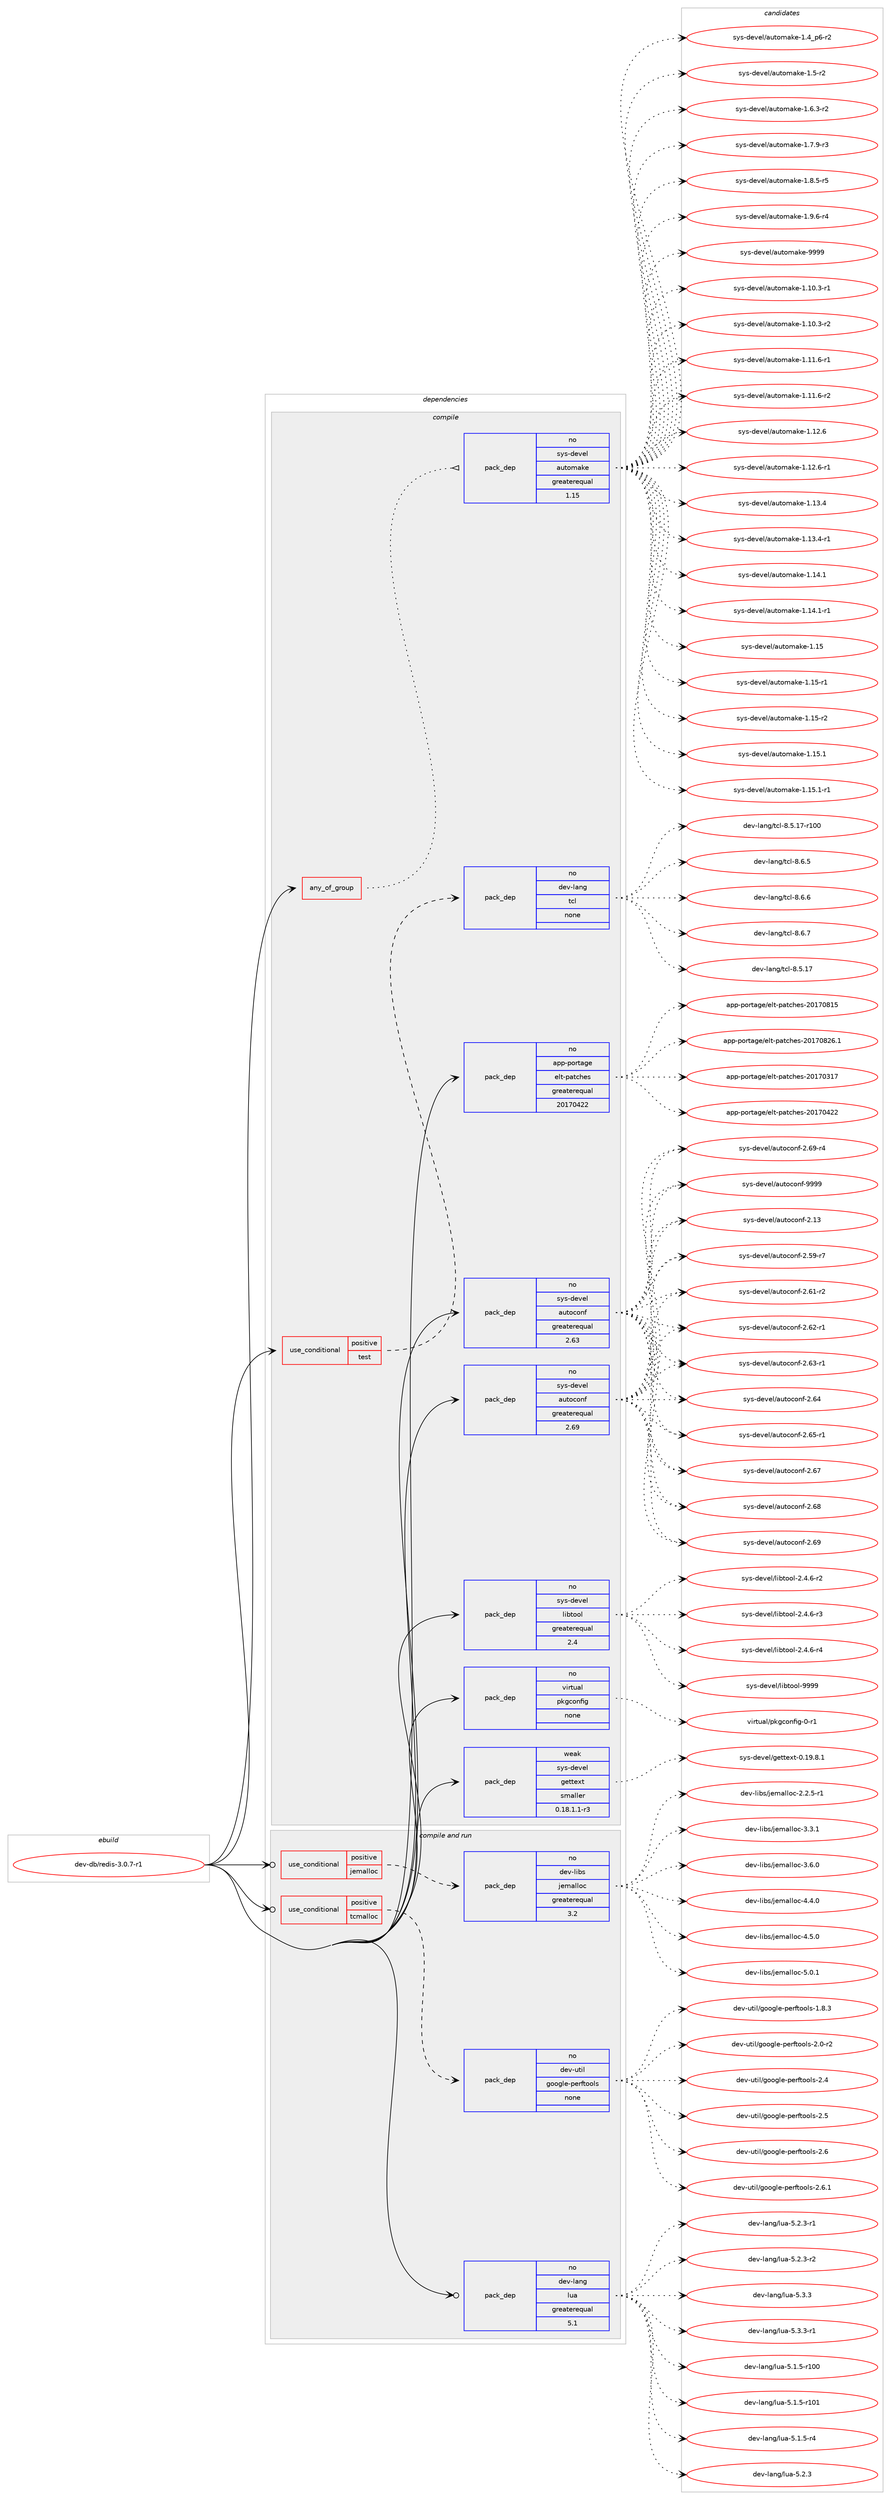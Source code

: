 digraph prolog {

# *************
# Graph options
# *************

newrank=true;
concentrate=true;
compound=true;
graph [rankdir=LR,fontname=Helvetica,fontsize=10,ranksep=1.5];#, ranksep=2.5, nodesep=0.2];
edge  [arrowhead=vee];
node  [fontname=Helvetica,fontsize=10];

# **********
# The ebuild
# **********

subgraph cluster_leftcol {
color=gray;
rank=same;
label=<<i>ebuild</i>>;
id [label="dev-db/redis-3.0.7-r1", color=red, width=4, href="../dev-db/redis-3.0.7-r1.svg"];
}

# ****************
# The dependencies
# ****************

subgraph cluster_midcol {
color=gray;
label=<<i>dependencies</i>>;
subgraph cluster_compile {
fillcolor="#eeeeee";
style=filled;
label=<<i>compile</i>>;
subgraph any1517 {
dependency70714 [label=<<TABLE BORDER="0" CELLBORDER="1" CELLSPACING="0" CELLPADDING="4"><TR><TD CELLPADDING="10">any_of_group</TD></TR></TABLE>>, shape=none, color=red];subgraph pack51846 {
dependency70715 [label=<<TABLE BORDER="0" CELLBORDER="1" CELLSPACING="0" CELLPADDING="4" WIDTH="220"><TR><TD ROWSPAN="6" CELLPADDING="30">pack_dep</TD></TR><TR><TD WIDTH="110">no</TD></TR><TR><TD>sys-devel</TD></TR><TR><TD>automake</TD></TR><TR><TD>greaterequal</TD></TR><TR><TD>1.15</TD></TR></TABLE>>, shape=none, color=blue];
}
dependency70714:e -> dependency70715:w [weight=20,style="dotted",arrowhead="oinv"];
}
id:e -> dependency70714:w [weight=20,style="solid",arrowhead="vee"];
subgraph cond17321 {
dependency70716 [label=<<TABLE BORDER="0" CELLBORDER="1" CELLSPACING="0" CELLPADDING="4"><TR><TD ROWSPAN="3" CELLPADDING="10">use_conditional</TD></TR><TR><TD>positive</TD></TR><TR><TD>test</TD></TR></TABLE>>, shape=none, color=red];
subgraph pack51847 {
dependency70717 [label=<<TABLE BORDER="0" CELLBORDER="1" CELLSPACING="0" CELLPADDING="4" WIDTH="220"><TR><TD ROWSPAN="6" CELLPADDING="30">pack_dep</TD></TR><TR><TD WIDTH="110">no</TD></TR><TR><TD>dev-lang</TD></TR><TR><TD>tcl</TD></TR><TR><TD>none</TD></TR><TR><TD></TD></TR></TABLE>>, shape=none, color=blue];
}
dependency70716:e -> dependency70717:w [weight=20,style="dashed",arrowhead="vee"];
}
id:e -> dependency70716:w [weight=20,style="solid",arrowhead="vee"];
subgraph pack51848 {
dependency70718 [label=<<TABLE BORDER="0" CELLBORDER="1" CELLSPACING="0" CELLPADDING="4" WIDTH="220"><TR><TD ROWSPAN="6" CELLPADDING="30">pack_dep</TD></TR><TR><TD WIDTH="110">no</TD></TR><TR><TD>app-portage</TD></TR><TR><TD>elt-patches</TD></TR><TR><TD>greaterequal</TD></TR><TR><TD>20170422</TD></TR></TABLE>>, shape=none, color=blue];
}
id:e -> dependency70718:w [weight=20,style="solid",arrowhead="vee"];
subgraph pack51849 {
dependency70719 [label=<<TABLE BORDER="0" CELLBORDER="1" CELLSPACING="0" CELLPADDING="4" WIDTH="220"><TR><TD ROWSPAN="6" CELLPADDING="30">pack_dep</TD></TR><TR><TD WIDTH="110">no</TD></TR><TR><TD>sys-devel</TD></TR><TR><TD>autoconf</TD></TR><TR><TD>greaterequal</TD></TR><TR><TD>2.63</TD></TR></TABLE>>, shape=none, color=blue];
}
id:e -> dependency70719:w [weight=20,style="solid",arrowhead="vee"];
subgraph pack51850 {
dependency70720 [label=<<TABLE BORDER="0" CELLBORDER="1" CELLSPACING="0" CELLPADDING="4" WIDTH="220"><TR><TD ROWSPAN="6" CELLPADDING="30">pack_dep</TD></TR><TR><TD WIDTH="110">no</TD></TR><TR><TD>sys-devel</TD></TR><TR><TD>autoconf</TD></TR><TR><TD>greaterequal</TD></TR><TR><TD>2.69</TD></TR></TABLE>>, shape=none, color=blue];
}
id:e -> dependency70720:w [weight=20,style="solid",arrowhead="vee"];
subgraph pack51851 {
dependency70721 [label=<<TABLE BORDER="0" CELLBORDER="1" CELLSPACING="0" CELLPADDING="4" WIDTH="220"><TR><TD ROWSPAN="6" CELLPADDING="30">pack_dep</TD></TR><TR><TD WIDTH="110">no</TD></TR><TR><TD>sys-devel</TD></TR><TR><TD>libtool</TD></TR><TR><TD>greaterequal</TD></TR><TR><TD>2.4</TD></TR></TABLE>>, shape=none, color=blue];
}
id:e -> dependency70721:w [weight=20,style="solid",arrowhead="vee"];
subgraph pack51852 {
dependency70722 [label=<<TABLE BORDER="0" CELLBORDER="1" CELLSPACING="0" CELLPADDING="4" WIDTH="220"><TR><TD ROWSPAN="6" CELLPADDING="30">pack_dep</TD></TR><TR><TD WIDTH="110">no</TD></TR><TR><TD>virtual</TD></TR><TR><TD>pkgconfig</TD></TR><TR><TD>none</TD></TR><TR><TD></TD></TR></TABLE>>, shape=none, color=blue];
}
id:e -> dependency70722:w [weight=20,style="solid",arrowhead="vee"];
subgraph pack51853 {
dependency70723 [label=<<TABLE BORDER="0" CELLBORDER="1" CELLSPACING="0" CELLPADDING="4" WIDTH="220"><TR><TD ROWSPAN="6" CELLPADDING="30">pack_dep</TD></TR><TR><TD WIDTH="110">weak</TD></TR><TR><TD>sys-devel</TD></TR><TR><TD>gettext</TD></TR><TR><TD>smaller</TD></TR><TR><TD>0.18.1.1-r3</TD></TR></TABLE>>, shape=none, color=blue];
}
id:e -> dependency70723:w [weight=20,style="solid",arrowhead="vee"];
}
subgraph cluster_compileandrun {
fillcolor="#eeeeee";
style=filled;
label=<<i>compile and run</i>>;
subgraph cond17322 {
dependency70724 [label=<<TABLE BORDER="0" CELLBORDER="1" CELLSPACING="0" CELLPADDING="4"><TR><TD ROWSPAN="3" CELLPADDING="10">use_conditional</TD></TR><TR><TD>positive</TD></TR><TR><TD>jemalloc</TD></TR></TABLE>>, shape=none, color=red];
subgraph pack51854 {
dependency70725 [label=<<TABLE BORDER="0" CELLBORDER="1" CELLSPACING="0" CELLPADDING="4" WIDTH="220"><TR><TD ROWSPAN="6" CELLPADDING="30">pack_dep</TD></TR><TR><TD WIDTH="110">no</TD></TR><TR><TD>dev-libs</TD></TR><TR><TD>jemalloc</TD></TR><TR><TD>greaterequal</TD></TR><TR><TD>3.2</TD></TR></TABLE>>, shape=none, color=blue];
}
dependency70724:e -> dependency70725:w [weight=20,style="dashed",arrowhead="vee"];
}
id:e -> dependency70724:w [weight=20,style="solid",arrowhead="odotvee"];
subgraph cond17323 {
dependency70726 [label=<<TABLE BORDER="0" CELLBORDER="1" CELLSPACING="0" CELLPADDING="4"><TR><TD ROWSPAN="3" CELLPADDING="10">use_conditional</TD></TR><TR><TD>positive</TD></TR><TR><TD>tcmalloc</TD></TR></TABLE>>, shape=none, color=red];
subgraph pack51855 {
dependency70727 [label=<<TABLE BORDER="0" CELLBORDER="1" CELLSPACING="0" CELLPADDING="4" WIDTH="220"><TR><TD ROWSPAN="6" CELLPADDING="30">pack_dep</TD></TR><TR><TD WIDTH="110">no</TD></TR><TR><TD>dev-util</TD></TR><TR><TD>google-perftools</TD></TR><TR><TD>none</TD></TR><TR><TD></TD></TR></TABLE>>, shape=none, color=blue];
}
dependency70726:e -> dependency70727:w [weight=20,style="dashed",arrowhead="vee"];
}
id:e -> dependency70726:w [weight=20,style="solid",arrowhead="odotvee"];
subgraph pack51856 {
dependency70728 [label=<<TABLE BORDER="0" CELLBORDER="1" CELLSPACING="0" CELLPADDING="4" WIDTH="220"><TR><TD ROWSPAN="6" CELLPADDING="30">pack_dep</TD></TR><TR><TD WIDTH="110">no</TD></TR><TR><TD>dev-lang</TD></TR><TR><TD>lua</TD></TR><TR><TD>greaterequal</TD></TR><TR><TD>5.1</TD></TR></TABLE>>, shape=none, color=blue];
}
id:e -> dependency70728:w [weight=20,style="solid",arrowhead="odotvee"];
}
subgraph cluster_run {
fillcolor="#eeeeee";
style=filled;
label=<<i>run</i>>;
}
}

# **************
# The candidates
# **************

subgraph cluster_choices {
rank=same;
color=gray;
label=<<i>candidates</i>>;

subgraph choice51846 {
color=black;
nodesep=1;
choice11512111545100101118101108479711711611110997107101454946494846514511449 [label="sys-devel/automake-1.10.3-r1", color=red, width=4,href="../sys-devel/automake-1.10.3-r1.svg"];
choice11512111545100101118101108479711711611110997107101454946494846514511450 [label="sys-devel/automake-1.10.3-r2", color=red, width=4,href="../sys-devel/automake-1.10.3-r2.svg"];
choice11512111545100101118101108479711711611110997107101454946494946544511449 [label="sys-devel/automake-1.11.6-r1", color=red, width=4,href="../sys-devel/automake-1.11.6-r1.svg"];
choice11512111545100101118101108479711711611110997107101454946494946544511450 [label="sys-devel/automake-1.11.6-r2", color=red, width=4,href="../sys-devel/automake-1.11.6-r2.svg"];
choice1151211154510010111810110847971171161111099710710145494649504654 [label="sys-devel/automake-1.12.6", color=red, width=4,href="../sys-devel/automake-1.12.6.svg"];
choice11512111545100101118101108479711711611110997107101454946495046544511449 [label="sys-devel/automake-1.12.6-r1", color=red, width=4,href="../sys-devel/automake-1.12.6-r1.svg"];
choice1151211154510010111810110847971171161111099710710145494649514652 [label="sys-devel/automake-1.13.4", color=red, width=4,href="../sys-devel/automake-1.13.4.svg"];
choice11512111545100101118101108479711711611110997107101454946495146524511449 [label="sys-devel/automake-1.13.4-r1", color=red, width=4,href="../sys-devel/automake-1.13.4-r1.svg"];
choice1151211154510010111810110847971171161111099710710145494649524649 [label="sys-devel/automake-1.14.1", color=red, width=4,href="../sys-devel/automake-1.14.1.svg"];
choice11512111545100101118101108479711711611110997107101454946495246494511449 [label="sys-devel/automake-1.14.1-r1", color=red, width=4,href="../sys-devel/automake-1.14.1-r1.svg"];
choice115121115451001011181011084797117116111109971071014549464953 [label="sys-devel/automake-1.15", color=red, width=4,href="../sys-devel/automake-1.15.svg"];
choice1151211154510010111810110847971171161111099710710145494649534511449 [label="sys-devel/automake-1.15-r1", color=red, width=4,href="../sys-devel/automake-1.15-r1.svg"];
choice1151211154510010111810110847971171161111099710710145494649534511450 [label="sys-devel/automake-1.15-r2", color=red, width=4,href="../sys-devel/automake-1.15-r2.svg"];
choice1151211154510010111810110847971171161111099710710145494649534649 [label="sys-devel/automake-1.15.1", color=red, width=4,href="../sys-devel/automake-1.15.1.svg"];
choice11512111545100101118101108479711711611110997107101454946495346494511449 [label="sys-devel/automake-1.15.1-r1", color=red, width=4,href="../sys-devel/automake-1.15.1-r1.svg"];
choice115121115451001011181011084797117116111109971071014549465295112544511450 [label="sys-devel/automake-1.4_p6-r2", color=red, width=4,href="../sys-devel/automake-1.4_p6-r2.svg"];
choice11512111545100101118101108479711711611110997107101454946534511450 [label="sys-devel/automake-1.5-r2", color=red, width=4,href="../sys-devel/automake-1.5-r2.svg"];
choice115121115451001011181011084797117116111109971071014549465446514511450 [label="sys-devel/automake-1.6.3-r2", color=red, width=4,href="../sys-devel/automake-1.6.3-r2.svg"];
choice115121115451001011181011084797117116111109971071014549465546574511451 [label="sys-devel/automake-1.7.9-r3", color=red, width=4,href="../sys-devel/automake-1.7.9-r3.svg"];
choice115121115451001011181011084797117116111109971071014549465646534511453 [label="sys-devel/automake-1.8.5-r5", color=red, width=4,href="../sys-devel/automake-1.8.5-r5.svg"];
choice115121115451001011181011084797117116111109971071014549465746544511452 [label="sys-devel/automake-1.9.6-r4", color=red, width=4,href="../sys-devel/automake-1.9.6-r4.svg"];
choice115121115451001011181011084797117116111109971071014557575757 [label="sys-devel/automake-9999", color=red, width=4,href="../sys-devel/automake-9999.svg"];
dependency70715:e -> choice11512111545100101118101108479711711611110997107101454946494846514511449:w [style=dotted,weight="100"];
dependency70715:e -> choice11512111545100101118101108479711711611110997107101454946494846514511450:w [style=dotted,weight="100"];
dependency70715:e -> choice11512111545100101118101108479711711611110997107101454946494946544511449:w [style=dotted,weight="100"];
dependency70715:e -> choice11512111545100101118101108479711711611110997107101454946494946544511450:w [style=dotted,weight="100"];
dependency70715:e -> choice1151211154510010111810110847971171161111099710710145494649504654:w [style=dotted,weight="100"];
dependency70715:e -> choice11512111545100101118101108479711711611110997107101454946495046544511449:w [style=dotted,weight="100"];
dependency70715:e -> choice1151211154510010111810110847971171161111099710710145494649514652:w [style=dotted,weight="100"];
dependency70715:e -> choice11512111545100101118101108479711711611110997107101454946495146524511449:w [style=dotted,weight="100"];
dependency70715:e -> choice1151211154510010111810110847971171161111099710710145494649524649:w [style=dotted,weight="100"];
dependency70715:e -> choice11512111545100101118101108479711711611110997107101454946495246494511449:w [style=dotted,weight="100"];
dependency70715:e -> choice115121115451001011181011084797117116111109971071014549464953:w [style=dotted,weight="100"];
dependency70715:e -> choice1151211154510010111810110847971171161111099710710145494649534511449:w [style=dotted,weight="100"];
dependency70715:e -> choice1151211154510010111810110847971171161111099710710145494649534511450:w [style=dotted,weight="100"];
dependency70715:e -> choice1151211154510010111810110847971171161111099710710145494649534649:w [style=dotted,weight="100"];
dependency70715:e -> choice11512111545100101118101108479711711611110997107101454946495346494511449:w [style=dotted,weight="100"];
dependency70715:e -> choice115121115451001011181011084797117116111109971071014549465295112544511450:w [style=dotted,weight="100"];
dependency70715:e -> choice11512111545100101118101108479711711611110997107101454946534511450:w [style=dotted,weight="100"];
dependency70715:e -> choice115121115451001011181011084797117116111109971071014549465446514511450:w [style=dotted,weight="100"];
dependency70715:e -> choice115121115451001011181011084797117116111109971071014549465546574511451:w [style=dotted,weight="100"];
dependency70715:e -> choice115121115451001011181011084797117116111109971071014549465646534511453:w [style=dotted,weight="100"];
dependency70715:e -> choice115121115451001011181011084797117116111109971071014549465746544511452:w [style=dotted,weight="100"];
dependency70715:e -> choice115121115451001011181011084797117116111109971071014557575757:w [style=dotted,weight="100"];
}
subgraph choice51847 {
color=black;
nodesep=1;
choice1001011184510897110103471169910845564653464955 [label="dev-lang/tcl-8.5.17", color=red, width=4,href="../dev-lang/tcl-8.5.17.svg"];
choice100101118451089711010347116991084556465346495545114494848 [label="dev-lang/tcl-8.5.17-r100", color=red, width=4,href="../dev-lang/tcl-8.5.17-r100.svg"];
choice10010111845108971101034711699108455646544653 [label="dev-lang/tcl-8.6.5", color=red, width=4,href="../dev-lang/tcl-8.6.5.svg"];
choice10010111845108971101034711699108455646544654 [label="dev-lang/tcl-8.6.6", color=red, width=4,href="../dev-lang/tcl-8.6.6.svg"];
choice10010111845108971101034711699108455646544655 [label="dev-lang/tcl-8.6.7", color=red, width=4,href="../dev-lang/tcl-8.6.7.svg"];
dependency70717:e -> choice1001011184510897110103471169910845564653464955:w [style=dotted,weight="100"];
dependency70717:e -> choice100101118451089711010347116991084556465346495545114494848:w [style=dotted,weight="100"];
dependency70717:e -> choice10010111845108971101034711699108455646544653:w [style=dotted,weight="100"];
dependency70717:e -> choice10010111845108971101034711699108455646544654:w [style=dotted,weight="100"];
dependency70717:e -> choice10010111845108971101034711699108455646544655:w [style=dotted,weight="100"];
}
subgraph choice51848 {
color=black;
nodesep=1;
choice97112112451121111141169710310147101108116451129711699104101115455048495548514955 [label="app-portage/elt-patches-20170317", color=red, width=4,href="../app-portage/elt-patches-20170317.svg"];
choice97112112451121111141169710310147101108116451129711699104101115455048495548525050 [label="app-portage/elt-patches-20170422", color=red, width=4,href="../app-portage/elt-patches-20170422.svg"];
choice97112112451121111141169710310147101108116451129711699104101115455048495548564953 [label="app-portage/elt-patches-20170815", color=red, width=4,href="../app-portage/elt-patches-20170815.svg"];
choice971121124511211111411697103101471011081164511297116991041011154550484955485650544649 [label="app-portage/elt-patches-20170826.1", color=red, width=4,href="../app-portage/elt-patches-20170826.1.svg"];
dependency70718:e -> choice97112112451121111141169710310147101108116451129711699104101115455048495548514955:w [style=dotted,weight="100"];
dependency70718:e -> choice97112112451121111141169710310147101108116451129711699104101115455048495548525050:w [style=dotted,weight="100"];
dependency70718:e -> choice97112112451121111141169710310147101108116451129711699104101115455048495548564953:w [style=dotted,weight="100"];
dependency70718:e -> choice971121124511211111411697103101471011081164511297116991041011154550484955485650544649:w [style=dotted,weight="100"];
}
subgraph choice51849 {
color=black;
nodesep=1;
choice115121115451001011181011084797117116111991111101024550464951 [label="sys-devel/autoconf-2.13", color=red, width=4,href="../sys-devel/autoconf-2.13.svg"];
choice1151211154510010111810110847971171161119911111010245504653574511455 [label="sys-devel/autoconf-2.59-r7", color=red, width=4,href="../sys-devel/autoconf-2.59-r7.svg"];
choice1151211154510010111810110847971171161119911111010245504654494511450 [label="sys-devel/autoconf-2.61-r2", color=red, width=4,href="../sys-devel/autoconf-2.61-r2.svg"];
choice1151211154510010111810110847971171161119911111010245504654504511449 [label="sys-devel/autoconf-2.62-r1", color=red, width=4,href="../sys-devel/autoconf-2.62-r1.svg"];
choice1151211154510010111810110847971171161119911111010245504654514511449 [label="sys-devel/autoconf-2.63-r1", color=red, width=4,href="../sys-devel/autoconf-2.63-r1.svg"];
choice115121115451001011181011084797117116111991111101024550465452 [label="sys-devel/autoconf-2.64", color=red, width=4,href="../sys-devel/autoconf-2.64.svg"];
choice1151211154510010111810110847971171161119911111010245504654534511449 [label="sys-devel/autoconf-2.65-r1", color=red, width=4,href="../sys-devel/autoconf-2.65-r1.svg"];
choice115121115451001011181011084797117116111991111101024550465455 [label="sys-devel/autoconf-2.67", color=red, width=4,href="../sys-devel/autoconf-2.67.svg"];
choice115121115451001011181011084797117116111991111101024550465456 [label="sys-devel/autoconf-2.68", color=red, width=4,href="../sys-devel/autoconf-2.68.svg"];
choice115121115451001011181011084797117116111991111101024550465457 [label="sys-devel/autoconf-2.69", color=red, width=4,href="../sys-devel/autoconf-2.69.svg"];
choice1151211154510010111810110847971171161119911111010245504654574511452 [label="sys-devel/autoconf-2.69-r4", color=red, width=4,href="../sys-devel/autoconf-2.69-r4.svg"];
choice115121115451001011181011084797117116111991111101024557575757 [label="sys-devel/autoconf-9999", color=red, width=4,href="../sys-devel/autoconf-9999.svg"];
dependency70719:e -> choice115121115451001011181011084797117116111991111101024550464951:w [style=dotted,weight="100"];
dependency70719:e -> choice1151211154510010111810110847971171161119911111010245504653574511455:w [style=dotted,weight="100"];
dependency70719:e -> choice1151211154510010111810110847971171161119911111010245504654494511450:w [style=dotted,weight="100"];
dependency70719:e -> choice1151211154510010111810110847971171161119911111010245504654504511449:w [style=dotted,weight="100"];
dependency70719:e -> choice1151211154510010111810110847971171161119911111010245504654514511449:w [style=dotted,weight="100"];
dependency70719:e -> choice115121115451001011181011084797117116111991111101024550465452:w [style=dotted,weight="100"];
dependency70719:e -> choice1151211154510010111810110847971171161119911111010245504654534511449:w [style=dotted,weight="100"];
dependency70719:e -> choice115121115451001011181011084797117116111991111101024550465455:w [style=dotted,weight="100"];
dependency70719:e -> choice115121115451001011181011084797117116111991111101024550465456:w [style=dotted,weight="100"];
dependency70719:e -> choice115121115451001011181011084797117116111991111101024550465457:w [style=dotted,weight="100"];
dependency70719:e -> choice1151211154510010111810110847971171161119911111010245504654574511452:w [style=dotted,weight="100"];
dependency70719:e -> choice115121115451001011181011084797117116111991111101024557575757:w [style=dotted,weight="100"];
}
subgraph choice51850 {
color=black;
nodesep=1;
choice115121115451001011181011084797117116111991111101024550464951 [label="sys-devel/autoconf-2.13", color=red, width=4,href="../sys-devel/autoconf-2.13.svg"];
choice1151211154510010111810110847971171161119911111010245504653574511455 [label="sys-devel/autoconf-2.59-r7", color=red, width=4,href="../sys-devel/autoconf-2.59-r7.svg"];
choice1151211154510010111810110847971171161119911111010245504654494511450 [label="sys-devel/autoconf-2.61-r2", color=red, width=4,href="../sys-devel/autoconf-2.61-r2.svg"];
choice1151211154510010111810110847971171161119911111010245504654504511449 [label="sys-devel/autoconf-2.62-r1", color=red, width=4,href="../sys-devel/autoconf-2.62-r1.svg"];
choice1151211154510010111810110847971171161119911111010245504654514511449 [label="sys-devel/autoconf-2.63-r1", color=red, width=4,href="../sys-devel/autoconf-2.63-r1.svg"];
choice115121115451001011181011084797117116111991111101024550465452 [label="sys-devel/autoconf-2.64", color=red, width=4,href="../sys-devel/autoconf-2.64.svg"];
choice1151211154510010111810110847971171161119911111010245504654534511449 [label="sys-devel/autoconf-2.65-r1", color=red, width=4,href="../sys-devel/autoconf-2.65-r1.svg"];
choice115121115451001011181011084797117116111991111101024550465455 [label="sys-devel/autoconf-2.67", color=red, width=4,href="../sys-devel/autoconf-2.67.svg"];
choice115121115451001011181011084797117116111991111101024550465456 [label="sys-devel/autoconf-2.68", color=red, width=4,href="../sys-devel/autoconf-2.68.svg"];
choice115121115451001011181011084797117116111991111101024550465457 [label="sys-devel/autoconf-2.69", color=red, width=4,href="../sys-devel/autoconf-2.69.svg"];
choice1151211154510010111810110847971171161119911111010245504654574511452 [label="sys-devel/autoconf-2.69-r4", color=red, width=4,href="../sys-devel/autoconf-2.69-r4.svg"];
choice115121115451001011181011084797117116111991111101024557575757 [label="sys-devel/autoconf-9999", color=red, width=4,href="../sys-devel/autoconf-9999.svg"];
dependency70720:e -> choice115121115451001011181011084797117116111991111101024550464951:w [style=dotted,weight="100"];
dependency70720:e -> choice1151211154510010111810110847971171161119911111010245504653574511455:w [style=dotted,weight="100"];
dependency70720:e -> choice1151211154510010111810110847971171161119911111010245504654494511450:w [style=dotted,weight="100"];
dependency70720:e -> choice1151211154510010111810110847971171161119911111010245504654504511449:w [style=dotted,weight="100"];
dependency70720:e -> choice1151211154510010111810110847971171161119911111010245504654514511449:w [style=dotted,weight="100"];
dependency70720:e -> choice115121115451001011181011084797117116111991111101024550465452:w [style=dotted,weight="100"];
dependency70720:e -> choice1151211154510010111810110847971171161119911111010245504654534511449:w [style=dotted,weight="100"];
dependency70720:e -> choice115121115451001011181011084797117116111991111101024550465455:w [style=dotted,weight="100"];
dependency70720:e -> choice115121115451001011181011084797117116111991111101024550465456:w [style=dotted,weight="100"];
dependency70720:e -> choice115121115451001011181011084797117116111991111101024550465457:w [style=dotted,weight="100"];
dependency70720:e -> choice1151211154510010111810110847971171161119911111010245504654574511452:w [style=dotted,weight="100"];
dependency70720:e -> choice115121115451001011181011084797117116111991111101024557575757:w [style=dotted,weight="100"];
}
subgraph choice51851 {
color=black;
nodesep=1;
choice1151211154510010111810110847108105981161111111084550465246544511450 [label="sys-devel/libtool-2.4.6-r2", color=red, width=4,href="../sys-devel/libtool-2.4.6-r2.svg"];
choice1151211154510010111810110847108105981161111111084550465246544511451 [label="sys-devel/libtool-2.4.6-r3", color=red, width=4,href="../sys-devel/libtool-2.4.6-r3.svg"];
choice1151211154510010111810110847108105981161111111084550465246544511452 [label="sys-devel/libtool-2.4.6-r4", color=red, width=4,href="../sys-devel/libtool-2.4.6-r4.svg"];
choice1151211154510010111810110847108105981161111111084557575757 [label="sys-devel/libtool-9999", color=red, width=4,href="../sys-devel/libtool-9999.svg"];
dependency70721:e -> choice1151211154510010111810110847108105981161111111084550465246544511450:w [style=dotted,weight="100"];
dependency70721:e -> choice1151211154510010111810110847108105981161111111084550465246544511451:w [style=dotted,weight="100"];
dependency70721:e -> choice1151211154510010111810110847108105981161111111084550465246544511452:w [style=dotted,weight="100"];
dependency70721:e -> choice1151211154510010111810110847108105981161111111084557575757:w [style=dotted,weight="100"];
}
subgraph choice51852 {
color=black;
nodesep=1;
choice11810511411611797108471121071039911111010210510345484511449 [label="virtual/pkgconfig-0-r1", color=red, width=4,href="../virtual/pkgconfig-0-r1.svg"];
dependency70722:e -> choice11810511411611797108471121071039911111010210510345484511449:w [style=dotted,weight="100"];
}
subgraph choice51853 {
color=black;
nodesep=1;
choice1151211154510010111810110847103101116116101120116454846495746564649 [label="sys-devel/gettext-0.19.8.1", color=red, width=4,href="../sys-devel/gettext-0.19.8.1.svg"];
dependency70723:e -> choice1151211154510010111810110847103101116116101120116454846495746564649:w [style=dotted,weight="100"];
}
subgraph choice51854 {
color=black;
nodesep=1;
choice10010111845108105981154710610110997108108111994550465046534511449 [label="dev-libs/jemalloc-2.2.5-r1", color=red, width=4,href="../dev-libs/jemalloc-2.2.5-r1.svg"];
choice1001011184510810598115471061011099710810811199455146514649 [label="dev-libs/jemalloc-3.3.1", color=red, width=4,href="../dev-libs/jemalloc-3.3.1.svg"];
choice1001011184510810598115471061011099710810811199455146544648 [label="dev-libs/jemalloc-3.6.0", color=red, width=4,href="../dev-libs/jemalloc-3.6.0.svg"];
choice1001011184510810598115471061011099710810811199455246524648 [label="dev-libs/jemalloc-4.4.0", color=red, width=4,href="../dev-libs/jemalloc-4.4.0.svg"];
choice1001011184510810598115471061011099710810811199455246534648 [label="dev-libs/jemalloc-4.5.0", color=red, width=4,href="../dev-libs/jemalloc-4.5.0.svg"];
choice1001011184510810598115471061011099710810811199455346484649 [label="dev-libs/jemalloc-5.0.1", color=red, width=4,href="../dev-libs/jemalloc-5.0.1.svg"];
dependency70725:e -> choice10010111845108105981154710610110997108108111994550465046534511449:w [style=dotted,weight="100"];
dependency70725:e -> choice1001011184510810598115471061011099710810811199455146514649:w [style=dotted,weight="100"];
dependency70725:e -> choice1001011184510810598115471061011099710810811199455146544648:w [style=dotted,weight="100"];
dependency70725:e -> choice1001011184510810598115471061011099710810811199455246524648:w [style=dotted,weight="100"];
dependency70725:e -> choice1001011184510810598115471061011099710810811199455246534648:w [style=dotted,weight="100"];
dependency70725:e -> choice1001011184510810598115471061011099710810811199455346484649:w [style=dotted,weight="100"];
}
subgraph choice51855 {
color=black;
nodesep=1;
choice100101118451171161051084710311111110310810145112101114102116111111108115454946564651 [label="dev-util/google-perftools-1.8.3", color=red, width=4,href="../dev-util/google-perftools-1.8.3.svg"];
choice100101118451171161051084710311111110310810145112101114102116111111108115455046484511450 [label="dev-util/google-perftools-2.0-r2", color=red, width=4,href="../dev-util/google-perftools-2.0-r2.svg"];
choice10010111845117116105108471031111111031081014511210111410211611111110811545504652 [label="dev-util/google-perftools-2.4", color=red, width=4,href="../dev-util/google-perftools-2.4.svg"];
choice10010111845117116105108471031111111031081014511210111410211611111110811545504653 [label="dev-util/google-perftools-2.5", color=red, width=4,href="../dev-util/google-perftools-2.5.svg"];
choice10010111845117116105108471031111111031081014511210111410211611111110811545504654 [label="dev-util/google-perftools-2.6", color=red, width=4,href="../dev-util/google-perftools-2.6.svg"];
choice100101118451171161051084710311111110310810145112101114102116111111108115455046544649 [label="dev-util/google-perftools-2.6.1", color=red, width=4,href="../dev-util/google-perftools-2.6.1.svg"];
dependency70727:e -> choice100101118451171161051084710311111110310810145112101114102116111111108115454946564651:w [style=dotted,weight="100"];
dependency70727:e -> choice100101118451171161051084710311111110310810145112101114102116111111108115455046484511450:w [style=dotted,weight="100"];
dependency70727:e -> choice10010111845117116105108471031111111031081014511210111410211611111110811545504652:w [style=dotted,weight="100"];
dependency70727:e -> choice10010111845117116105108471031111111031081014511210111410211611111110811545504653:w [style=dotted,weight="100"];
dependency70727:e -> choice10010111845117116105108471031111111031081014511210111410211611111110811545504654:w [style=dotted,weight="100"];
dependency70727:e -> choice100101118451171161051084710311111110310810145112101114102116111111108115455046544649:w [style=dotted,weight="100"];
}
subgraph choice51856 {
color=black;
nodesep=1;
choice1001011184510897110103471081179745534649465345114494848 [label="dev-lang/lua-5.1.5-r100", color=red, width=4,href="../dev-lang/lua-5.1.5-r100.svg"];
choice1001011184510897110103471081179745534649465345114494849 [label="dev-lang/lua-5.1.5-r101", color=red, width=4,href="../dev-lang/lua-5.1.5-r101.svg"];
choice100101118451089711010347108117974553464946534511452 [label="dev-lang/lua-5.1.5-r4", color=red, width=4,href="../dev-lang/lua-5.1.5-r4.svg"];
choice10010111845108971101034710811797455346504651 [label="dev-lang/lua-5.2.3", color=red, width=4,href="../dev-lang/lua-5.2.3.svg"];
choice100101118451089711010347108117974553465046514511449 [label="dev-lang/lua-5.2.3-r1", color=red, width=4,href="../dev-lang/lua-5.2.3-r1.svg"];
choice100101118451089711010347108117974553465046514511450 [label="dev-lang/lua-5.2.3-r2", color=red, width=4,href="../dev-lang/lua-5.2.3-r2.svg"];
choice10010111845108971101034710811797455346514651 [label="dev-lang/lua-5.3.3", color=red, width=4,href="../dev-lang/lua-5.3.3.svg"];
choice100101118451089711010347108117974553465146514511449 [label="dev-lang/lua-5.3.3-r1", color=red, width=4,href="../dev-lang/lua-5.3.3-r1.svg"];
dependency70728:e -> choice1001011184510897110103471081179745534649465345114494848:w [style=dotted,weight="100"];
dependency70728:e -> choice1001011184510897110103471081179745534649465345114494849:w [style=dotted,weight="100"];
dependency70728:e -> choice100101118451089711010347108117974553464946534511452:w [style=dotted,weight="100"];
dependency70728:e -> choice10010111845108971101034710811797455346504651:w [style=dotted,weight="100"];
dependency70728:e -> choice100101118451089711010347108117974553465046514511449:w [style=dotted,weight="100"];
dependency70728:e -> choice100101118451089711010347108117974553465046514511450:w [style=dotted,weight="100"];
dependency70728:e -> choice10010111845108971101034710811797455346514651:w [style=dotted,weight="100"];
dependency70728:e -> choice100101118451089711010347108117974553465146514511449:w [style=dotted,weight="100"];
}
}

}
